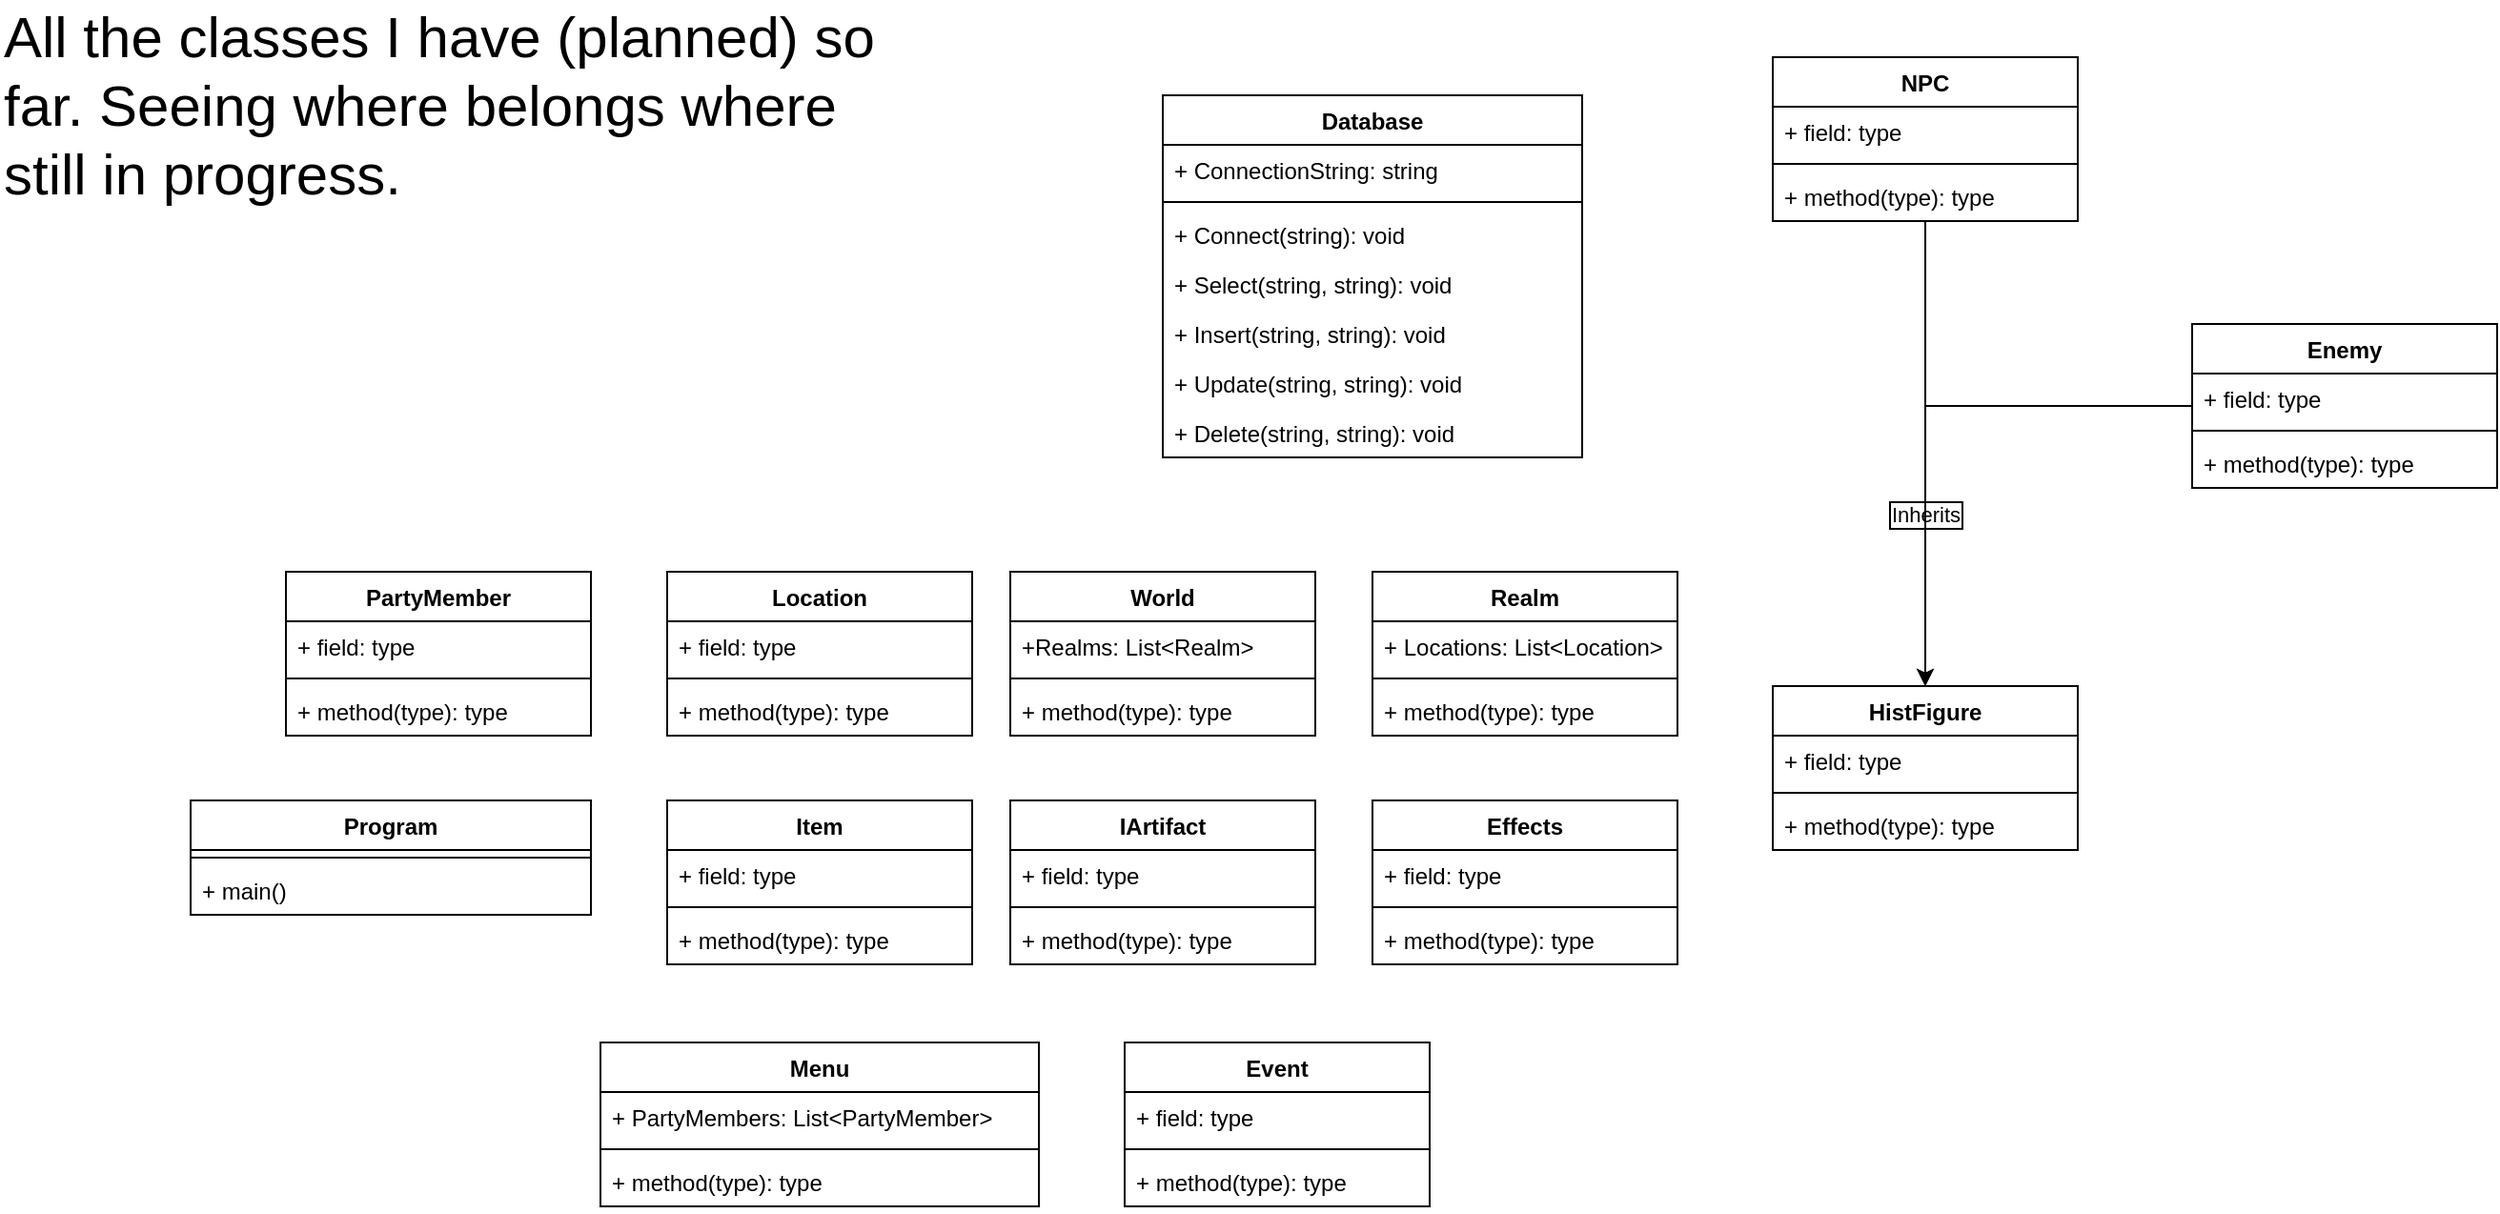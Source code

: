 <mxfile version="23.1.5" type="device">
  <diagram name="Page-1" id="V-bIZRYSEhug30gACXxL">
    <mxGraphModel dx="1434" dy="884" grid="1" gridSize="10" guides="1" tooltips="1" connect="1" arrows="1" fold="1" page="1" pageScale="1" pageWidth="1500" pageHeight="1200" background="none" math="0" shadow="0">
      <root>
        <mxCell id="0" />
        <mxCell id="1" parent="0" />
        <mxCell id="itPGb8JJR4q0BPeY2PqE-1" value="Program" style="swimlane;fontStyle=1;align=center;verticalAlign=top;childLayout=stackLayout;horizontal=1;startSize=26;horizontalStack=0;resizeParent=1;resizeParentMax=0;resizeLast=0;collapsible=1;marginBottom=0;whiteSpace=wrap;html=1;" parent="1" vertex="1">
          <mxGeometry x="110" y="430" width="210" height="60" as="geometry" />
        </mxCell>
        <mxCell id="itPGb8JJR4q0BPeY2PqE-3" value="" style="line;strokeWidth=1;fillColor=none;align=left;verticalAlign=middle;spacingTop=-1;spacingLeft=3;spacingRight=3;rotatable=0;labelPosition=right;points=[];portConstraint=eastwest;strokeColor=inherit;" parent="itPGb8JJR4q0BPeY2PqE-1" vertex="1">
          <mxGeometry y="26" width="210" height="8" as="geometry" />
        </mxCell>
        <mxCell id="itPGb8JJR4q0BPeY2PqE-4" value="+ main()" style="text;strokeColor=none;fillColor=none;align=left;verticalAlign=top;spacingLeft=4;spacingRight=4;overflow=hidden;rotatable=0;points=[[0,0.5],[1,0.5]];portConstraint=eastwest;whiteSpace=wrap;html=1;" parent="itPGb8JJR4q0BPeY2PqE-1" vertex="1">
          <mxGeometry y="34" width="210" height="26" as="geometry" />
        </mxCell>
        <mxCell id="itPGb8JJR4q0BPeY2PqE-8" value="Database" style="swimlane;fontStyle=1;align=center;verticalAlign=top;childLayout=stackLayout;horizontal=1;startSize=26;horizontalStack=0;resizeParent=1;resizeParentMax=0;resizeLast=0;collapsible=1;marginBottom=0;whiteSpace=wrap;html=1;" parent="1" vertex="1">
          <mxGeometry x="620" y="60" width="220" height="190" as="geometry" />
        </mxCell>
        <mxCell id="itPGb8JJR4q0BPeY2PqE-9" value="+ ConnectionString: string" style="text;strokeColor=none;fillColor=none;align=left;verticalAlign=top;spacingLeft=4;spacingRight=4;overflow=hidden;rotatable=0;points=[[0,0.5],[1,0.5]];portConstraint=eastwest;whiteSpace=wrap;html=1;" parent="itPGb8JJR4q0BPeY2PqE-8" vertex="1">
          <mxGeometry y="26" width="220" height="26" as="geometry" />
        </mxCell>
        <mxCell id="itPGb8JJR4q0BPeY2PqE-10" value="" style="line;strokeWidth=1;fillColor=none;align=left;verticalAlign=middle;spacingTop=-1;spacingLeft=3;spacingRight=3;rotatable=0;labelPosition=right;points=[];portConstraint=eastwest;strokeColor=inherit;" parent="itPGb8JJR4q0BPeY2PqE-8" vertex="1">
          <mxGeometry y="52" width="220" height="8" as="geometry" />
        </mxCell>
        <mxCell id="itPGb8JJR4q0BPeY2PqE-11" value="+ Connect(string): void" style="text;strokeColor=none;fillColor=none;align=left;verticalAlign=top;spacingLeft=4;spacingRight=4;overflow=hidden;rotatable=0;points=[[0,0.5],[1,0.5]];portConstraint=eastwest;whiteSpace=wrap;html=1;" parent="itPGb8JJR4q0BPeY2PqE-8" vertex="1">
          <mxGeometry y="60" width="220" height="26" as="geometry" />
        </mxCell>
        <mxCell id="itPGb8JJR4q0BPeY2PqE-17" value="+ Select(string, string): void" style="text;strokeColor=none;fillColor=none;align=left;verticalAlign=top;spacingLeft=4;spacingRight=4;overflow=hidden;rotatable=0;points=[[0,0.5],[1,0.5]];portConstraint=eastwest;whiteSpace=wrap;html=1;" parent="itPGb8JJR4q0BPeY2PqE-8" vertex="1">
          <mxGeometry y="86" width="220" height="26" as="geometry" />
        </mxCell>
        <mxCell id="itPGb8JJR4q0BPeY2PqE-12" value="+ Insert(string, string): void" style="text;strokeColor=none;fillColor=none;align=left;verticalAlign=top;spacingLeft=4;spacingRight=4;overflow=hidden;rotatable=0;points=[[0,0.5],[1,0.5]];portConstraint=eastwest;whiteSpace=wrap;html=1;" parent="itPGb8JJR4q0BPeY2PqE-8" vertex="1">
          <mxGeometry y="112" width="220" height="26" as="geometry" />
        </mxCell>
        <mxCell id="itPGb8JJR4q0BPeY2PqE-13" value="+ Update(string, string): void" style="text;strokeColor=none;fillColor=none;align=left;verticalAlign=top;spacingLeft=4;spacingRight=4;overflow=hidden;rotatable=0;points=[[0,0.5],[1,0.5]];portConstraint=eastwest;whiteSpace=wrap;html=1;" parent="itPGb8JJR4q0BPeY2PqE-8" vertex="1">
          <mxGeometry y="138" width="220" height="26" as="geometry" />
        </mxCell>
        <mxCell id="itPGb8JJR4q0BPeY2PqE-16" value="+ Delete(string, string): void" style="text;strokeColor=none;fillColor=none;align=left;verticalAlign=top;spacingLeft=4;spacingRight=4;overflow=hidden;rotatable=0;points=[[0,0.5],[1,0.5]];portConstraint=eastwest;whiteSpace=wrap;html=1;" parent="itPGb8JJR4q0BPeY2PqE-8" vertex="1">
          <mxGeometry y="164" width="220" height="26" as="geometry" />
        </mxCell>
        <mxCell id="itPGb8JJR4q0BPeY2PqE-18" value="PartyMember" style="swimlane;fontStyle=1;align=center;verticalAlign=top;childLayout=stackLayout;horizontal=1;startSize=26;horizontalStack=0;resizeParent=1;resizeParentMax=0;resizeLast=0;collapsible=1;marginBottom=0;whiteSpace=wrap;html=1;" parent="1" vertex="1">
          <mxGeometry x="160" y="310" width="160" height="86" as="geometry" />
        </mxCell>
        <mxCell id="itPGb8JJR4q0BPeY2PqE-19" value="+ field: type" style="text;strokeColor=none;fillColor=none;align=left;verticalAlign=top;spacingLeft=4;spacingRight=4;overflow=hidden;rotatable=0;points=[[0,0.5],[1,0.5]];portConstraint=eastwest;whiteSpace=wrap;html=1;" parent="itPGb8JJR4q0BPeY2PqE-18" vertex="1">
          <mxGeometry y="26" width="160" height="26" as="geometry" />
        </mxCell>
        <mxCell id="itPGb8JJR4q0BPeY2PqE-20" value="" style="line;strokeWidth=1;fillColor=none;align=left;verticalAlign=middle;spacingTop=-1;spacingLeft=3;spacingRight=3;rotatable=0;labelPosition=right;points=[];portConstraint=eastwest;strokeColor=inherit;" parent="itPGb8JJR4q0BPeY2PqE-18" vertex="1">
          <mxGeometry y="52" width="160" height="8" as="geometry" />
        </mxCell>
        <mxCell id="itPGb8JJR4q0BPeY2PqE-21" value="+ method(type): type" style="text;strokeColor=none;fillColor=none;align=left;verticalAlign=top;spacingLeft=4;spacingRight=4;overflow=hidden;rotatable=0;points=[[0,0.5],[1,0.5]];portConstraint=eastwest;whiteSpace=wrap;html=1;" parent="itPGb8JJR4q0BPeY2PqE-18" vertex="1">
          <mxGeometry y="60" width="160" height="26" as="geometry" />
        </mxCell>
        <mxCell id="itPGb8JJR4q0BPeY2PqE-22" value="Location" style="swimlane;fontStyle=1;align=center;verticalAlign=top;childLayout=stackLayout;horizontal=1;startSize=26;horizontalStack=0;resizeParent=1;resizeParentMax=0;resizeLast=0;collapsible=1;marginBottom=0;whiteSpace=wrap;html=1;" parent="1" vertex="1">
          <mxGeometry x="360" y="310" width="160" height="86" as="geometry" />
        </mxCell>
        <mxCell id="itPGb8JJR4q0BPeY2PqE-23" value="+ field: type" style="text;strokeColor=none;fillColor=none;align=left;verticalAlign=top;spacingLeft=4;spacingRight=4;overflow=hidden;rotatable=0;points=[[0,0.5],[1,0.5]];portConstraint=eastwest;whiteSpace=wrap;html=1;" parent="itPGb8JJR4q0BPeY2PqE-22" vertex="1">
          <mxGeometry y="26" width="160" height="26" as="geometry" />
        </mxCell>
        <mxCell id="itPGb8JJR4q0BPeY2PqE-24" value="" style="line;strokeWidth=1;fillColor=none;align=left;verticalAlign=middle;spacingTop=-1;spacingLeft=3;spacingRight=3;rotatable=0;labelPosition=right;points=[];portConstraint=eastwest;strokeColor=inherit;" parent="itPGb8JJR4q0BPeY2PqE-22" vertex="1">
          <mxGeometry y="52" width="160" height="8" as="geometry" />
        </mxCell>
        <mxCell id="itPGb8JJR4q0BPeY2PqE-25" value="+ method(type): type" style="text;strokeColor=none;fillColor=none;align=left;verticalAlign=top;spacingLeft=4;spacingRight=4;overflow=hidden;rotatable=0;points=[[0,0.5],[1,0.5]];portConstraint=eastwest;whiteSpace=wrap;html=1;" parent="itPGb8JJR4q0BPeY2PqE-22" vertex="1">
          <mxGeometry y="60" width="160" height="26" as="geometry" />
        </mxCell>
        <mxCell id="itPGb8JJR4q0BPeY2PqE-26" value="HistFigure" style="swimlane;fontStyle=1;align=center;verticalAlign=top;childLayout=stackLayout;horizontal=1;startSize=26;horizontalStack=0;resizeParent=1;resizeParentMax=0;resizeLast=0;collapsible=1;marginBottom=0;whiteSpace=wrap;html=1;" parent="1" vertex="1">
          <mxGeometry x="940" y="370" width="160" height="86" as="geometry" />
        </mxCell>
        <mxCell id="itPGb8JJR4q0BPeY2PqE-27" value="+ field: type" style="text;strokeColor=none;fillColor=none;align=left;verticalAlign=top;spacingLeft=4;spacingRight=4;overflow=hidden;rotatable=0;points=[[0,0.5],[1,0.5]];portConstraint=eastwest;whiteSpace=wrap;html=1;" parent="itPGb8JJR4q0BPeY2PqE-26" vertex="1">
          <mxGeometry y="26" width="160" height="26" as="geometry" />
        </mxCell>
        <mxCell id="itPGb8JJR4q0BPeY2PqE-28" value="" style="line;strokeWidth=1;fillColor=none;align=left;verticalAlign=middle;spacingTop=-1;spacingLeft=3;spacingRight=3;rotatable=0;labelPosition=right;points=[];portConstraint=eastwest;strokeColor=inherit;" parent="itPGb8JJR4q0BPeY2PqE-26" vertex="1">
          <mxGeometry y="52" width="160" height="8" as="geometry" />
        </mxCell>
        <mxCell id="itPGb8JJR4q0BPeY2PqE-29" value="+ method(type): type" style="text;strokeColor=none;fillColor=none;align=left;verticalAlign=top;spacingLeft=4;spacingRight=4;overflow=hidden;rotatable=0;points=[[0,0.5],[1,0.5]];portConstraint=eastwest;whiteSpace=wrap;html=1;" parent="itPGb8JJR4q0BPeY2PqE-26" vertex="1">
          <mxGeometry y="60" width="160" height="26" as="geometry" />
        </mxCell>
        <mxCell id="itPGb8JJR4q0BPeY2PqE-30" value="Item" style="swimlane;fontStyle=1;align=center;verticalAlign=top;childLayout=stackLayout;horizontal=1;startSize=26;horizontalStack=0;resizeParent=1;resizeParentMax=0;resizeLast=0;collapsible=1;marginBottom=0;whiteSpace=wrap;html=1;" parent="1" vertex="1">
          <mxGeometry x="360" y="430" width="160" height="86" as="geometry" />
        </mxCell>
        <mxCell id="itPGb8JJR4q0BPeY2PqE-31" value="+ field: type" style="text;strokeColor=none;fillColor=none;align=left;verticalAlign=top;spacingLeft=4;spacingRight=4;overflow=hidden;rotatable=0;points=[[0,0.5],[1,0.5]];portConstraint=eastwest;whiteSpace=wrap;html=1;" parent="itPGb8JJR4q0BPeY2PqE-30" vertex="1">
          <mxGeometry y="26" width="160" height="26" as="geometry" />
        </mxCell>
        <mxCell id="itPGb8JJR4q0BPeY2PqE-32" value="" style="line;strokeWidth=1;fillColor=none;align=left;verticalAlign=middle;spacingTop=-1;spacingLeft=3;spacingRight=3;rotatable=0;labelPosition=right;points=[];portConstraint=eastwest;strokeColor=inherit;" parent="itPGb8JJR4q0BPeY2PqE-30" vertex="1">
          <mxGeometry y="52" width="160" height="8" as="geometry" />
        </mxCell>
        <mxCell id="itPGb8JJR4q0BPeY2PqE-33" value="+ method(type): type" style="text;strokeColor=none;fillColor=none;align=left;verticalAlign=top;spacingLeft=4;spacingRight=4;overflow=hidden;rotatable=0;points=[[0,0.5],[1,0.5]];portConstraint=eastwest;whiteSpace=wrap;html=1;" parent="itPGb8JJR4q0BPeY2PqE-30" vertex="1">
          <mxGeometry y="60" width="160" height="26" as="geometry" />
        </mxCell>
        <mxCell id="itPGb8JJR4q0BPeY2PqE-34" value="Menu" style="swimlane;fontStyle=1;align=center;verticalAlign=top;childLayout=stackLayout;horizontal=1;startSize=26;horizontalStack=0;resizeParent=1;resizeParentMax=0;resizeLast=0;collapsible=1;marginBottom=0;whiteSpace=wrap;html=1;" parent="1" vertex="1">
          <mxGeometry x="325" y="557" width="230" height="86" as="geometry" />
        </mxCell>
        <mxCell id="itPGb8JJR4q0BPeY2PqE-35" value="+ PartyMembers: List&amp;lt;PartyMember&amp;gt;" style="text;strokeColor=none;fillColor=none;align=left;verticalAlign=top;spacingLeft=4;spacingRight=4;overflow=hidden;rotatable=0;points=[[0,0.5],[1,0.5]];portConstraint=eastwest;whiteSpace=wrap;html=1;" parent="itPGb8JJR4q0BPeY2PqE-34" vertex="1">
          <mxGeometry y="26" width="230" height="26" as="geometry" />
        </mxCell>
        <mxCell id="itPGb8JJR4q0BPeY2PqE-36" value="" style="line;strokeWidth=1;fillColor=none;align=left;verticalAlign=middle;spacingTop=-1;spacingLeft=3;spacingRight=3;rotatable=0;labelPosition=right;points=[];portConstraint=eastwest;strokeColor=inherit;" parent="itPGb8JJR4q0BPeY2PqE-34" vertex="1">
          <mxGeometry y="52" width="230" height="8" as="geometry" />
        </mxCell>
        <mxCell id="itPGb8JJR4q0BPeY2PqE-37" value="+ method(type): type" style="text;strokeColor=none;fillColor=none;align=left;verticalAlign=top;spacingLeft=4;spacingRight=4;overflow=hidden;rotatable=0;points=[[0,0.5],[1,0.5]];portConstraint=eastwest;whiteSpace=wrap;html=1;" parent="itPGb8JJR4q0BPeY2PqE-34" vertex="1">
          <mxGeometry y="60" width="230" height="26" as="geometry" />
        </mxCell>
        <mxCell id="itPGb8JJR4q0BPeY2PqE-38" value="World" style="swimlane;fontStyle=1;align=center;verticalAlign=top;childLayout=stackLayout;horizontal=1;startSize=26;horizontalStack=0;resizeParent=1;resizeParentMax=0;resizeLast=0;collapsible=1;marginBottom=0;whiteSpace=wrap;html=1;" parent="1" vertex="1">
          <mxGeometry x="540" y="310" width="160" height="86" as="geometry" />
        </mxCell>
        <mxCell id="itPGb8JJR4q0BPeY2PqE-39" value="+Realms: List&amp;lt;Realm&amp;gt;" style="text;strokeColor=none;fillColor=none;align=left;verticalAlign=top;spacingLeft=4;spacingRight=4;overflow=hidden;rotatable=0;points=[[0,0.5],[1,0.5]];portConstraint=eastwest;whiteSpace=wrap;html=1;" parent="itPGb8JJR4q0BPeY2PqE-38" vertex="1">
          <mxGeometry y="26" width="160" height="26" as="geometry" />
        </mxCell>
        <mxCell id="itPGb8JJR4q0BPeY2PqE-40" value="" style="line;strokeWidth=1;fillColor=none;align=left;verticalAlign=middle;spacingTop=-1;spacingLeft=3;spacingRight=3;rotatable=0;labelPosition=right;points=[];portConstraint=eastwest;strokeColor=inherit;" parent="itPGb8JJR4q0BPeY2PqE-38" vertex="1">
          <mxGeometry y="52" width="160" height="8" as="geometry" />
        </mxCell>
        <mxCell id="itPGb8JJR4q0BPeY2PqE-41" value="+ method(type): type" style="text;strokeColor=none;fillColor=none;align=left;verticalAlign=top;spacingLeft=4;spacingRight=4;overflow=hidden;rotatable=0;points=[[0,0.5],[1,0.5]];portConstraint=eastwest;whiteSpace=wrap;html=1;" parent="itPGb8JJR4q0BPeY2PqE-38" vertex="1">
          <mxGeometry y="60" width="160" height="26" as="geometry" />
        </mxCell>
        <mxCell id="itPGb8JJR4q0BPeY2PqE-42" value="Realm" style="swimlane;fontStyle=1;align=center;verticalAlign=top;childLayout=stackLayout;horizontal=1;startSize=26;horizontalStack=0;resizeParent=1;resizeParentMax=0;resizeLast=0;collapsible=1;marginBottom=0;whiteSpace=wrap;html=1;" parent="1" vertex="1">
          <mxGeometry x="730" y="310" width="160" height="86" as="geometry" />
        </mxCell>
        <mxCell id="itPGb8JJR4q0BPeY2PqE-43" value="+ Locations: List&amp;lt;Location&amp;gt;" style="text;strokeColor=none;fillColor=none;align=left;verticalAlign=top;spacingLeft=4;spacingRight=4;overflow=hidden;rotatable=0;points=[[0,0.5],[1,0.5]];portConstraint=eastwest;whiteSpace=wrap;html=1;" parent="itPGb8JJR4q0BPeY2PqE-42" vertex="1">
          <mxGeometry y="26" width="160" height="26" as="geometry" />
        </mxCell>
        <mxCell id="itPGb8JJR4q0BPeY2PqE-44" value="" style="line;strokeWidth=1;fillColor=none;align=left;verticalAlign=middle;spacingTop=-1;spacingLeft=3;spacingRight=3;rotatable=0;labelPosition=right;points=[];portConstraint=eastwest;strokeColor=inherit;" parent="itPGb8JJR4q0BPeY2PqE-42" vertex="1">
          <mxGeometry y="52" width="160" height="8" as="geometry" />
        </mxCell>
        <mxCell id="itPGb8JJR4q0BPeY2PqE-45" value="+ method(type): type" style="text;strokeColor=none;fillColor=none;align=left;verticalAlign=top;spacingLeft=4;spacingRight=4;overflow=hidden;rotatable=0;points=[[0,0.5],[1,0.5]];portConstraint=eastwest;whiteSpace=wrap;html=1;" parent="itPGb8JJR4q0BPeY2PqE-42" vertex="1">
          <mxGeometry y="60" width="160" height="26" as="geometry" />
        </mxCell>
        <mxCell id="itPGb8JJR4q0BPeY2PqE-53" style="edgeStyle=orthogonalEdgeStyle;rounded=0;orthogonalLoop=1;jettySize=auto;html=1;entryX=0.5;entryY=0;entryDx=0;entryDy=0;" parent="1" source="itPGb8JJR4q0BPeY2PqE-46" target="itPGb8JJR4q0BPeY2PqE-26" edge="1">
          <mxGeometry relative="1" as="geometry" />
        </mxCell>
        <mxCell id="itPGb8JJR4q0BPeY2PqE-54" value="Inherits" style="edgeLabel;html=1;align=center;verticalAlign=middle;resizable=0;points=[];labelBorderColor=default;labelBackgroundColor=#FFFFFF;" parent="itPGb8JJR4q0BPeY2PqE-53" vertex="1" connectable="0">
          <mxGeometry x="-0.216" relative="1" as="geometry">
            <mxPoint y="58" as="offset" />
          </mxGeometry>
        </mxCell>
        <mxCell id="itPGb8JJR4q0BPeY2PqE-46" value="NPC" style="swimlane;fontStyle=1;align=center;verticalAlign=top;childLayout=stackLayout;horizontal=1;startSize=26;horizontalStack=0;resizeParent=1;resizeParentMax=0;resizeLast=0;collapsible=1;marginBottom=0;whiteSpace=wrap;html=1;" parent="1" vertex="1">
          <mxGeometry x="940" y="40" width="160" height="86" as="geometry" />
        </mxCell>
        <mxCell id="itPGb8JJR4q0BPeY2PqE-47" value="+ field: type" style="text;strokeColor=none;fillColor=none;align=left;verticalAlign=top;spacingLeft=4;spacingRight=4;overflow=hidden;rotatable=0;points=[[0,0.5],[1,0.5]];portConstraint=eastwest;whiteSpace=wrap;html=1;" parent="itPGb8JJR4q0BPeY2PqE-46" vertex="1">
          <mxGeometry y="26" width="160" height="26" as="geometry" />
        </mxCell>
        <mxCell id="itPGb8JJR4q0BPeY2PqE-48" value="" style="line;strokeWidth=1;fillColor=none;align=left;verticalAlign=middle;spacingTop=-1;spacingLeft=3;spacingRight=3;rotatable=0;labelPosition=right;points=[];portConstraint=eastwest;strokeColor=inherit;" parent="itPGb8JJR4q0BPeY2PqE-46" vertex="1">
          <mxGeometry y="52" width="160" height="8" as="geometry" />
        </mxCell>
        <mxCell id="itPGb8JJR4q0BPeY2PqE-49" value="+ method(type): type" style="text;strokeColor=none;fillColor=none;align=left;verticalAlign=top;spacingLeft=4;spacingRight=4;overflow=hidden;rotatable=0;points=[[0,0.5],[1,0.5]];portConstraint=eastwest;whiteSpace=wrap;html=1;" parent="itPGb8JJR4q0BPeY2PqE-46" vertex="1">
          <mxGeometry y="60" width="160" height="26" as="geometry" />
        </mxCell>
        <mxCell id="itPGb8JJR4q0BPeY2PqE-59" style="edgeStyle=orthogonalEdgeStyle;rounded=0;orthogonalLoop=1;jettySize=auto;html=1;entryX=0.5;entryY=0;entryDx=0;entryDy=0;" parent="1" source="itPGb8JJR4q0BPeY2PqE-55" target="itPGb8JJR4q0BPeY2PqE-26" edge="1">
          <mxGeometry relative="1" as="geometry" />
        </mxCell>
        <mxCell id="itPGb8JJR4q0BPeY2PqE-55" value="Enemy" style="swimlane;fontStyle=1;align=center;verticalAlign=top;childLayout=stackLayout;horizontal=1;startSize=26;horizontalStack=0;resizeParent=1;resizeParentMax=0;resizeLast=0;collapsible=1;marginBottom=0;whiteSpace=wrap;html=1;" parent="1" vertex="1">
          <mxGeometry x="1160" y="180" width="160" height="86" as="geometry" />
        </mxCell>
        <mxCell id="itPGb8JJR4q0BPeY2PqE-56" value="+ field: type" style="text;strokeColor=none;fillColor=none;align=left;verticalAlign=top;spacingLeft=4;spacingRight=4;overflow=hidden;rotatable=0;points=[[0,0.5],[1,0.5]];portConstraint=eastwest;whiteSpace=wrap;html=1;" parent="itPGb8JJR4q0BPeY2PqE-55" vertex="1">
          <mxGeometry y="26" width="160" height="26" as="geometry" />
        </mxCell>
        <mxCell id="itPGb8JJR4q0BPeY2PqE-57" value="" style="line;strokeWidth=1;fillColor=none;align=left;verticalAlign=middle;spacingTop=-1;spacingLeft=3;spacingRight=3;rotatable=0;labelPosition=right;points=[];portConstraint=eastwest;strokeColor=inherit;" parent="itPGb8JJR4q0BPeY2PqE-55" vertex="1">
          <mxGeometry y="52" width="160" height="8" as="geometry" />
        </mxCell>
        <mxCell id="itPGb8JJR4q0BPeY2PqE-58" value="+ method(type): type" style="text;strokeColor=none;fillColor=none;align=left;verticalAlign=top;spacingLeft=4;spacingRight=4;overflow=hidden;rotatable=0;points=[[0,0.5],[1,0.5]];portConstraint=eastwest;whiteSpace=wrap;html=1;" parent="itPGb8JJR4q0BPeY2PqE-55" vertex="1">
          <mxGeometry y="60" width="160" height="26" as="geometry" />
        </mxCell>
        <mxCell id="itPGb8JJR4q0BPeY2PqE-62" value="IArtifact" style="swimlane;fontStyle=1;align=center;verticalAlign=top;childLayout=stackLayout;horizontal=1;startSize=26;horizontalStack=0;resizeParent=1;resizeParentMax=0;resizeLast=0;collapsible=1;marginBottom=0;whiteSpace=wrap;html=1;" parent="1" vertex="1">
          <mxGeometry x="540" y="430" width="160" height="86" as="geometry" />
        </mxCell>
        <mxCell id="itPGb8JJR4q0BPeY2PqE-63" value="+ field: type" style="text;strokeColor=none;fillColor=none;align=left;verticalAlign=top;spacingLeft=4;spacingRight=4;overflow=hidden;rotatable=0;points=[[0,0.5],[1,0.5]];portConstraint=eastwest;whiteSpace=wrap;html=1;" parent="itPGb8JJR4q0BPeY2PqE-62" vertex="1">
          <mxGeometry y="26" width="160" height="26" as="geometry" />
        </mxCell>
        <mxCell id="itPGb8JJR4q0BPeY2PqE-64" value="" style="line;strokeWidth=1;fillColor=none;align=left;verticalAlign=middle;spacingTop=-1;spacingLeft=3;spacingRight=3;rotatable=0;labelPosition=right;points=[];portConstraint=eastwest;strokeColor=inherit;" parent="itPGb8JJR4q0BPeY2PqE-62" vertex="1">
          <mxGeometry y="52" width="160" height="8" as="geometry" />
        </mxCell>
        <mxCell id="itPGb8JJR4q0BPeY2PqE-65" value="+ method(type): type" style="text;strokeColor=none;fillColor=none;align=left;verticalAlign=top;spacingLeft=4;spacingRight=4;overflow=hidden;rotatable=0;points=[[0,0.5],[1,0.5]];portConstraint=eastwest;whiteSpace=wrap;html=1;" parent="itPGb8JJR4q0BPeY2PqE-62" vertex="1">
          <mxGeometry y="60" width="160" height="26" as="geometry" />
        </mxCell>
        <mxCell id="itPGb8JJR4q0BPeY2PqE-66" value="Effects" style="swimlane;fontStyle=1;align=center;verticalAlign=top;childLayout=stackLayout;horizontal=1;startSize=26;horizontalStack=0;resizeParent=1;resizeParentMax=0;resizeLast=0;collapsible=1;marginBottom=0;whiteSpace=wrap;html=1;" parent="1" vertex="1">
          <mxGeometry x="730" y="430" width="160" height="86" as="geometry" />
        </mxCell>
        <mxCell id="itPGb8JJR4q0BPeY2PqE-67" value="+ field: type" style="text;strokeColor=none;fillColor=none;align=left;verticalAlign=top;spacingLeft=4;spacingRight=4;overflow=hidden;rotatable=0;points=[[0,0.5],[1,0.5]];portConstraint=eastwest;whiteSpace=wrap;html=1;" parent="itPGb8JJR4q0BPeY2PqE-66" vertex="1">
          <mxGeometry y="26" width="160" height="26" as="geometry" />
        </mxCell>
        <mxCell id="itPGb8JJR4q0BPeY2PqE-68" value="" style="line;strokeWidth=1;fillColor=none;align=left;verticalAlign=middle;spacingTop=-1;spacingLeft=3;spacingRight=3;rotatable=0;labelPosition=right;points=[];portConstraint=eastwest;strokeColor=inherit;" parent="itPGb8JJR4q0BPeY2PqE-66" vertex="1">
          <mxGeometry y="52" width="160" height="8" as="geometry" />
        </mxCell>
        <mxCell id="itPGb8JJR4q0BPeY2PqE-69" value="+ method(type): type" style="text;strokeColor=none;fillColor=none;align=left;verticalAlign=top;spacingLeft=4;spacingRight=4;overflow=hidden;rotatable=0;points=[[0,0.5],[1,0.5]];portConstraint=eastwest;whiteSpace=wrap;html=1;" parent="itPGb8JJR4q0BPeY2PqE-66" vertex="1">
          <mxGeometry y="60" width="160" height="26" as="geometry" />
        </mxCell>
        <mxCell id="itPGb8JJR4q0BPeY2PqE-70" value="Event" style="swimlane;fontStyle=1;align=center;verticalAlign=top;childLayout=stackLayout;horizontal=1;startSize=26;horizontalStack=0;resizeParent=1;resizeParentMax=0;resizeLast=0;collapsible=1;marginBottom=0;whiteSpace=wrap;html=1;" parent="1" vertex="1">
          <mxGeometry x="600" y="557" width="160" height="86" as="geometry" />
        </mxCell>
        <mxCell id="itPGb8JJR4q0BPeY2PqE-71" value="+ field: type" style="text;strokeColor=none;fillColor=none;align=left;verticalAlign=top;spacingLeft=4;spacingRight=4;overflow=hidden;rotatable=0;points=[[0,0.5],[1,0.5]];portConstraint=eastwest;whiteSpace=wrap;html=1;" parent="itPGb8JJR4q0BPeY2PqE-70" vertex="1">
          <mxGeometry y="26" width="160" height="26" as="geometry" />
        </mxCell>
        <mxCell id="itPGb8JJR4q0BPeY2PqE-72" value="" style="line;strokeWidth=1;fillColor=none;align=left;verticalAlign=middle;spacingTop=-1;spacingLeft=3;spacingRight=3;rotatable=0;labelPosition=right;points=[];portConstraint=eastwest;strokeColor=inherit;" parent="itPGb8JJR4q0BPeY2PqE-70" vertex="1">
          <mxGeometry y="52" width="160" height="8" as="geometry" />
        </mxCell>
        <mxCell id="itPGb8JJR4q0BPeY2PqE-73" value="+ method(type): type" style="text;strokeColor=none;fillColor=none;align=left;verticalAlign=top;spacingLeft=4;spacingRight=4;overflow=hidden;rotatable=0;points=[[0,0.5],[1,0.5]];portConstraint=eastwest;whiteSpace=wrap;html=1;" parent="itPGb8JJR4q0BPeY2PqE-70" vertex="1">
          <mxGeometry y="60" width="160" height="26" as="geometry" />
        </mxCell>
        <mxCell id="itPGb8JJR4q0BPeY2PqE-74" value="&lt;font style=&quot;font-size: 30px;&quot;&gt;All the classes I have (planned) so far. Seeing where belongs where still in progress.&lt;/font&gt;" style="text;html=1;align=left;verticalAlign=middle;whiteSpace=wrap;rounded=0;" parent="1" vertex="1">
          <mxGeometry x="10" y="10" width="490" height="110" as="geometry" />
        </mxCell>
      </root>
    </mxGraphModel>
  </diagram>
</mxfile>
